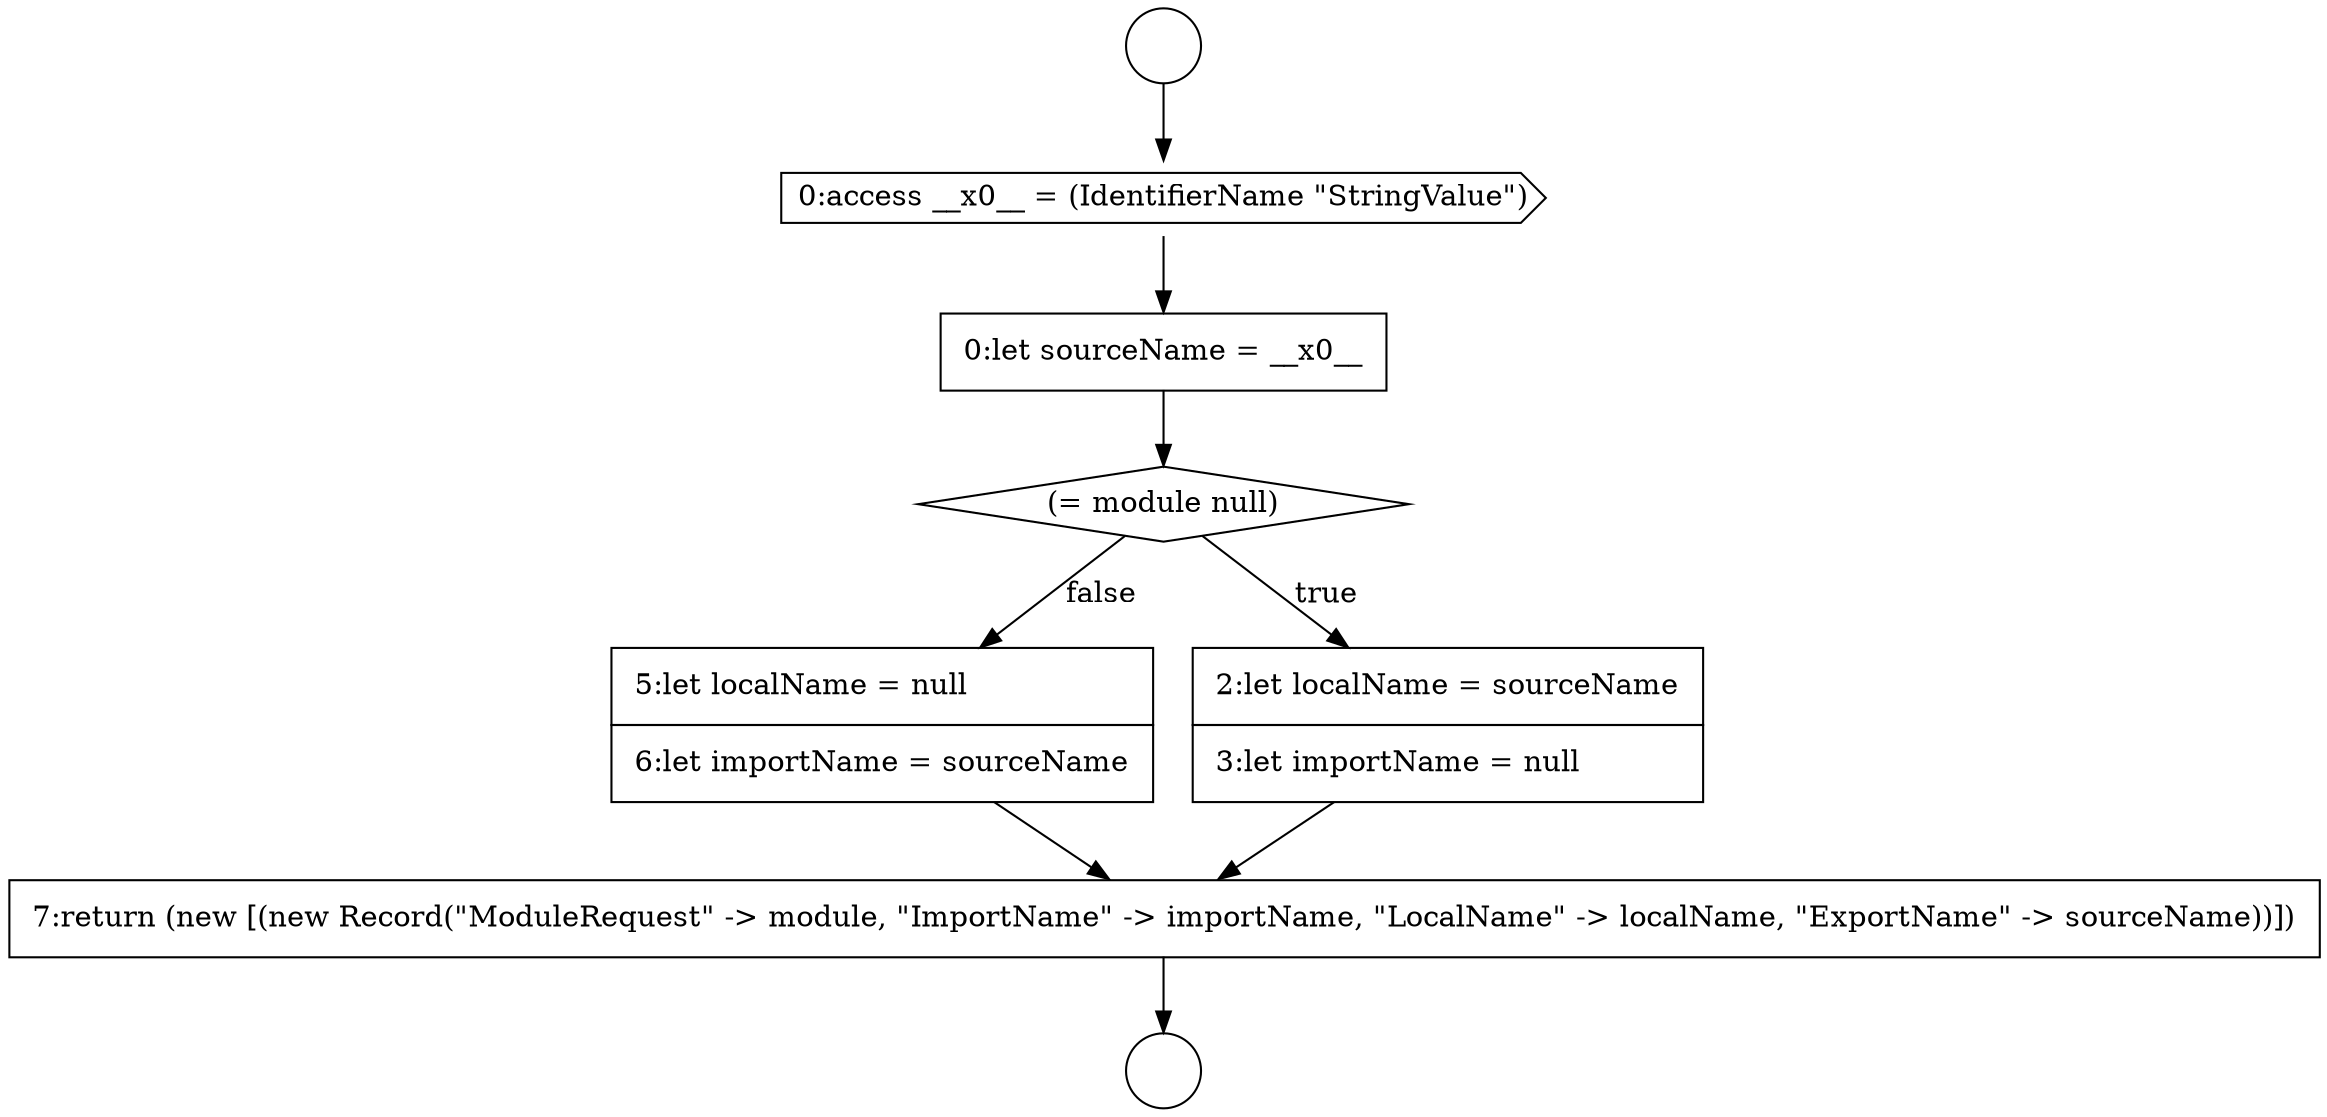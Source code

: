 digraph {
  node10142 [shape=none, margin=0, label=<<font color="black">
    <table border="0" cellborder="1" cellspacing="0" cellpadding="10">
      <tr><td align="left">0:let sourceName = __x0__</td></tr>
    </table>
  </font>> color="black" fillcolor="white" style=filled]
  node10145 [shape=none, margin=0, label=<<font color="black">
    <table border="0" cellborder="1" cellspacing="0" cellpadding="10">
      <tr><td align="left">5:let localName = null</td></tr>
      <tr><td align="left">6:let importName = sourceName</td></tr>
    </table>
  </font>> color="black" fillcolor="white" style=filled]
  node10139 [shape=circle label=" " color="black" fillcolor="white" style=filled]
  node10143 [shape=diamond, label=<<font color="black">(= module null)</font>> color="black" fillcolor="white" style=filled]
  node10140 [shape=circle label=" " color="black" fillcolor="white" style=filled]
  node10144 [shape=none, margin=0, label=<<font color="black">
    <table border="0" cellborder="1" cellspacing="0" cellpadding="10">
      <tr><td align="left">2:let localName = sourceName</td></tr>
      <tr><td align="left">3:let importName = null</td></tr>
    </table>
  </font>> color="black" fillcolor="white" style=filled]
  node10141 [shape=cds, label=<<font color="black">0:access __x0__ = (IdentifierName &quot;StringValue&quot;)</font>> color="black" fillcolor="white" style=filled]
  node10146 [shape=none, margin=0, label=<<font color="black">
    <table border="0" cellborder="1" cellspacing="0" cellpadding="10">
      <tr><td align="left">7:return (new [(new Record(&quot;ModuleRequest&quot; -&gt; module, &quot;ImportName&quot; -&gt; importName, &quot;LocalName&quot; -&gt; localName, &quot;ExportName&quot; -&gt; sourceName))])</td></tr>
    </table>
  </font>> color="black" fillcolor="white" style=filled]
  node10139 -> node10141 [ color="black"]
  node10145 -> node10146 [ color="black"]
  node10142 -> node10143 [ color="black"]
  node10143 -> node10144 [label=<<font color="black">true</font>> color="black"]
  node10143 -> node10145 [label=<<font color="black">false</font>> color="black"]
  node10146 -> node10140 [ color="black"]
  node10144 -> node10146 [ color="black"]
  node10141 -> node10142 [ color="black"]
}
